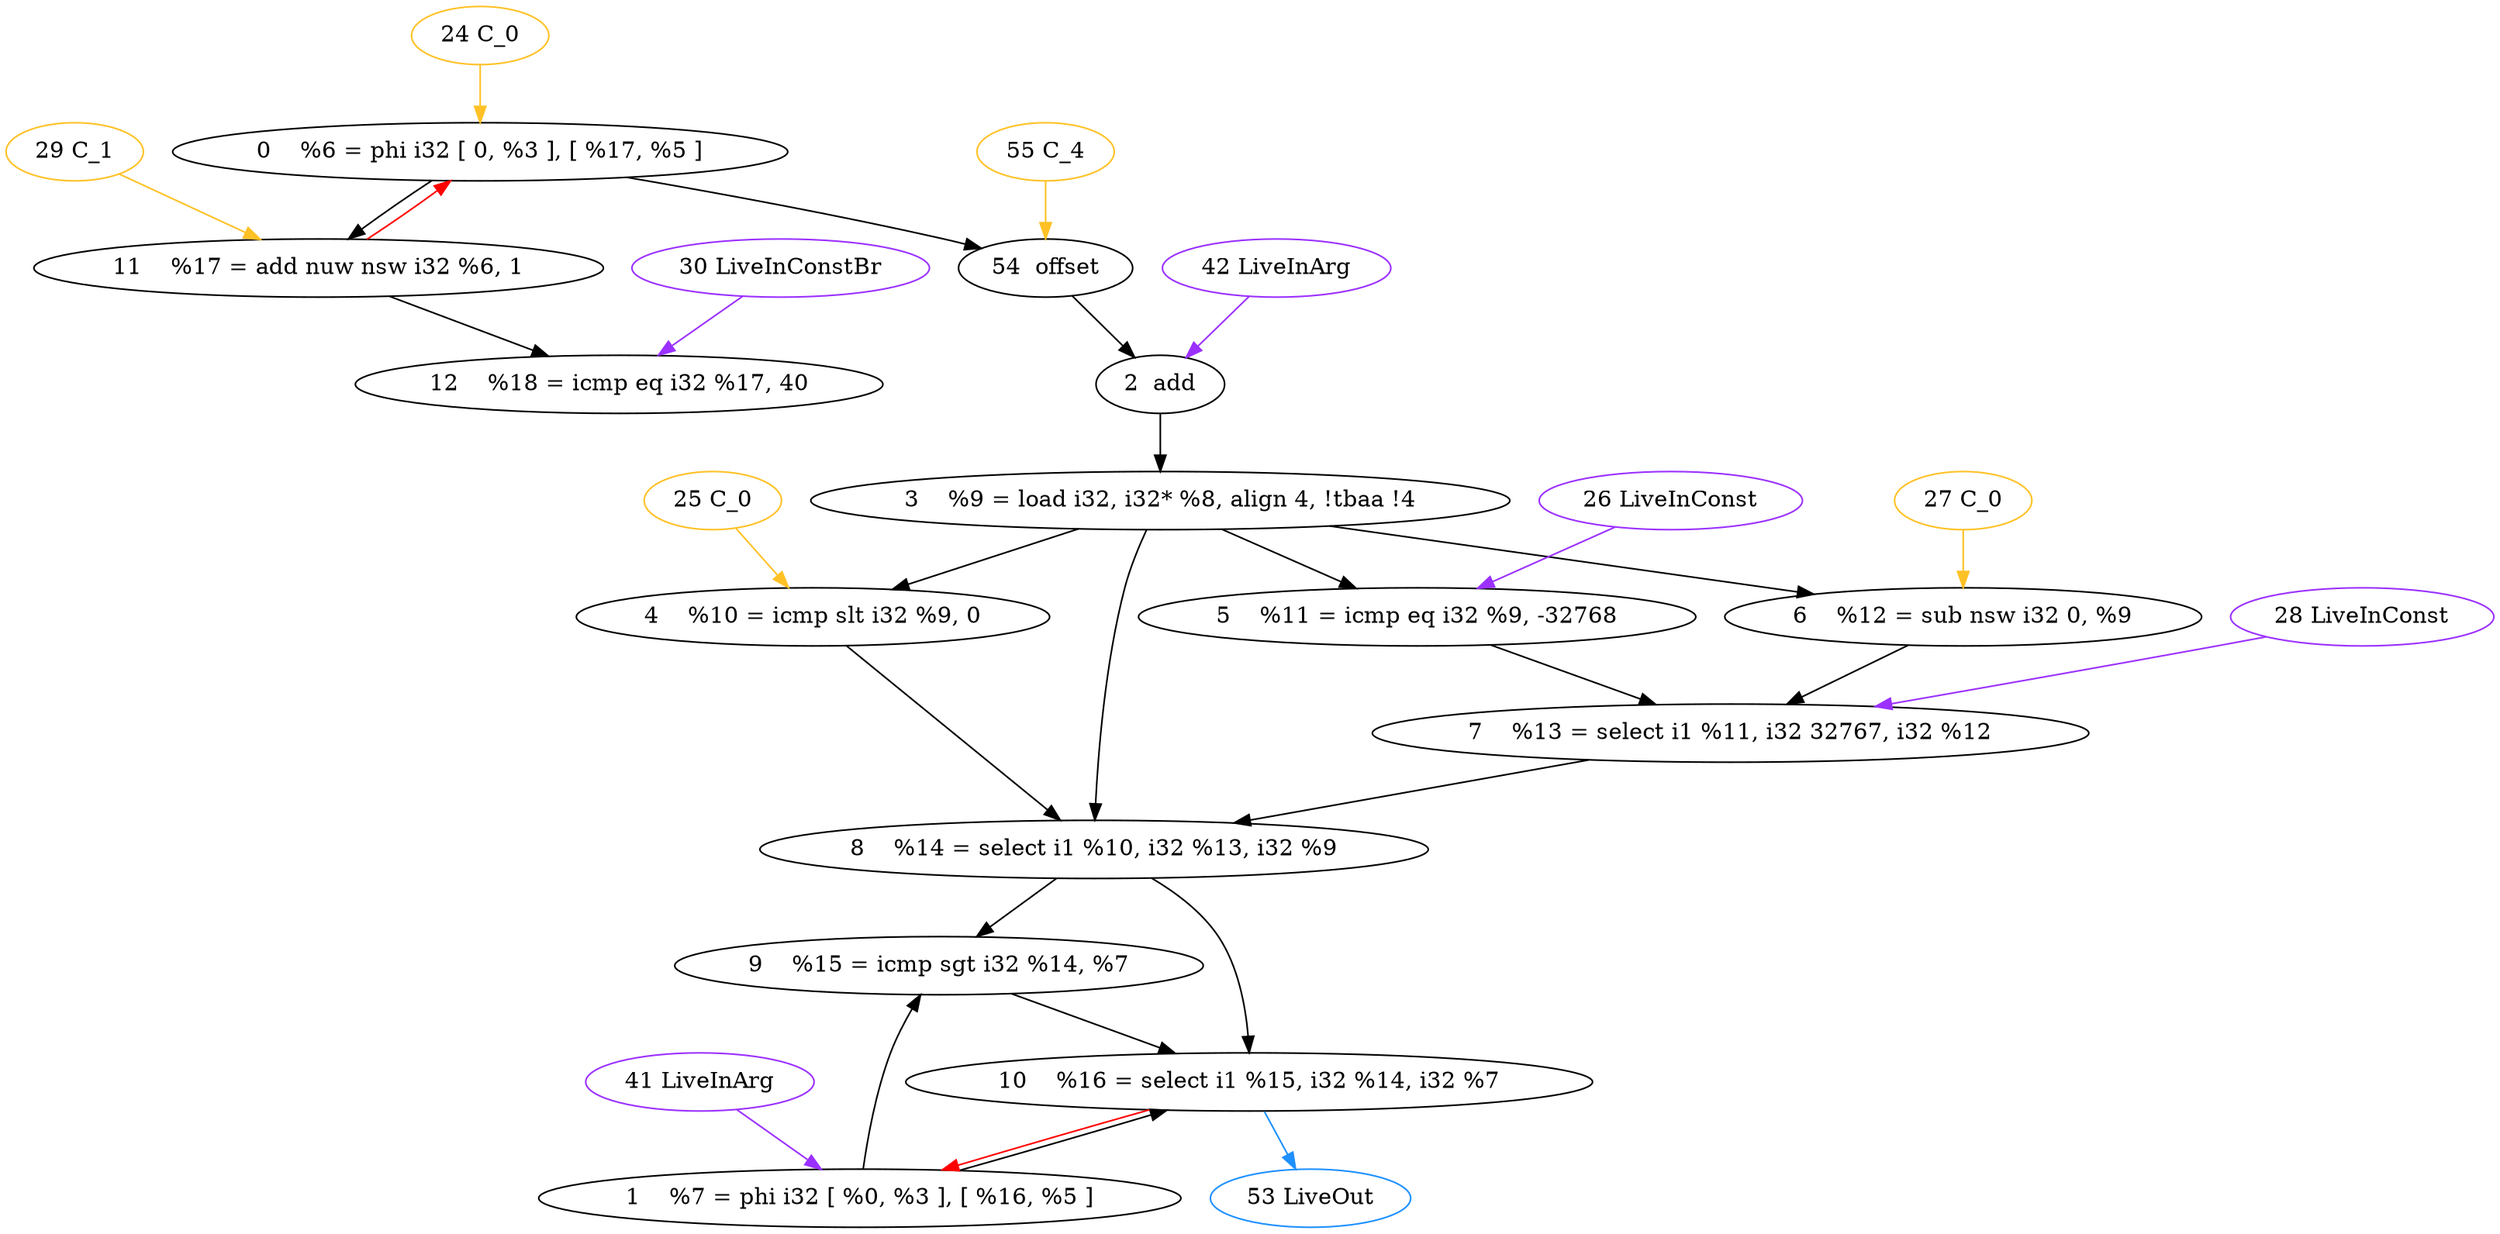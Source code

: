digraph GSM1 { 
{
 compound=true;
0 [color=black, label="0    %6 = phi i32 [ 0, %3 ], [ %17, %5 ]"];

1 [color=black, label="1    %7 = phi i32 [ %0, %3 ], [ %16, %5 ]"];

2 [color=black, label="2  add"];

3 [color=black, label="3    %9 = load i32, i32* %8, align 4, !tbaa !4"];

4 [color=black, label="4    %10 = icmp slt i32 %9, 0"];

5 [color=black, label="5    %11 = icmp eq i32 %9, -32768"];

6 [color=black, label="6    %12 = sub nsw i32 0, %9"];

7 [color=black, label="7    %13 = select i1 %11, i32 32767, i32 %12"];

8 [color=black, label="8    %14 = select i1 %10, i32 %13, i32 %9"];

9 [color=black, label="9    %15 = icmp sgt i32 %14, %7"];

10 [color=black, label="10    %16 = select i1 %15, i32 %14, i32 %7"];

11 [color=black, label="11    %17 = add nuw nsw i32 %6, 1"];

12 [color=black, label="12    %18 = icmp eq i32 %17, 40"];

54 [color=black, label="54  offset"];
0 -> 11
0 -> 54
1 -> 10
1 -> 9
2 -> 3
3 -> 8
3 -> 6
3 -> 5
3 -> 4
4 -> 8
5 -> 7
6 -> 7
7 -> 8
8 -> 10
8 -> 9
9 -> 10
10 -> 1 [color=red]
11 -> 12
11 -> 0 [color=red]
54 -> 2

24 [color=goldenrod1, label="24 C_0"];

25 [color=goldenrod1, label="25 C_0"];

27 [color=goldenrod1, label="27 C_0"];

29 [color=goldenrod1, label="29 C_1"];

55 [color=goldenrod1, label="55 C_4"];

26 [color=purple1, label="26 LiveInConst"];

28 [color=purple1, label="28 LiveInConst"];

30 [color=purple1, label="30 LiveInConstBr"];

41 [color=purple1, label="41 LiveInArg"];

42 [color=purple1, label="42 LiveInArg"];

53 [color=dodgerblue1, label="53 LiveOut"];
26 -> 5 [color=purple1]
28 -> 7 [color=purple1]
30 -> 12 [color=purple1]
41 -> 1 [color=purple1]
42 -> 2 [color=purple1]
10 -> 53 [color=dodgerblue1]
24 -> 0 [color=goldenrod1]
25 -> 4 [color=goldenrod1]
27 -> 6 [color=goldenrod1]
29 -> 11 [color=goldenrod1]
55 -> 54 [color=goldenrod1]

}

}